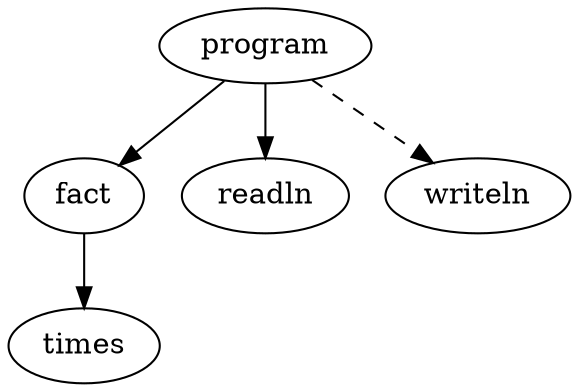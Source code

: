 digraph call_graph {
  program;
  fact -> times;
  program -> fact;
  program -> readln;
  program -> writeln [ style = dashed ];
}
